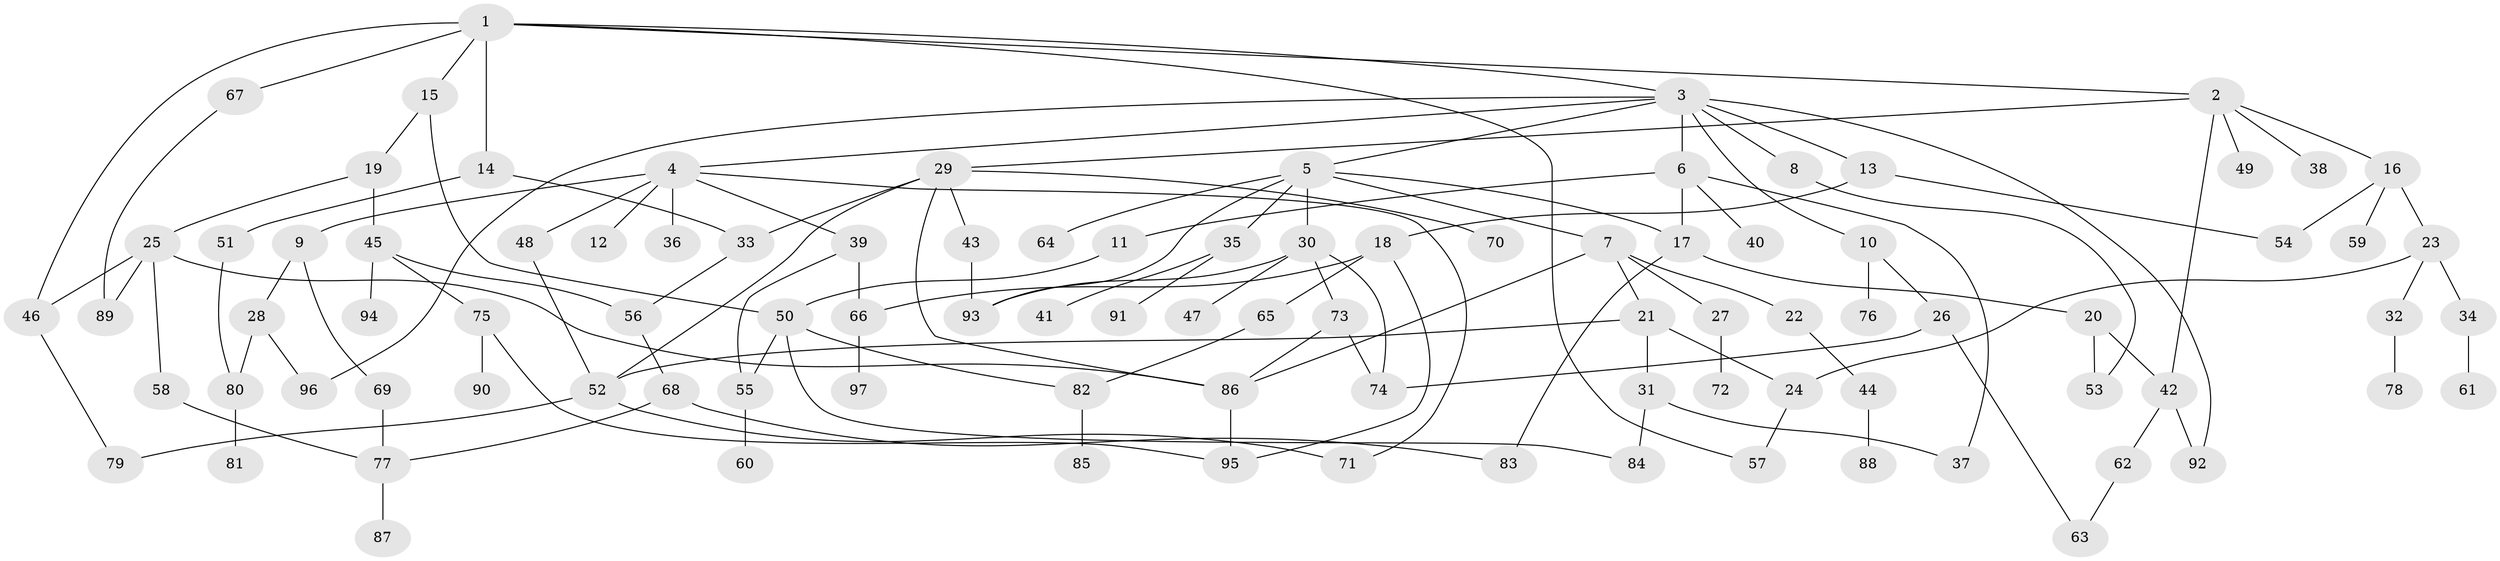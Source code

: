 // Generated by graph-tools (version 1.1) at 2025/43/03/09/25 04:43:00]
// undirected, 97 vertices, 132 edges
graph export_dot {
graph [start="1"]
  node [color=gray90,style=filled];
  1;
  2;
  3;
  4;
  5;
  6;
  7;
  8;
  9;
  10;
  11;
  12;
  13;
  14;
  15;
  16;
  17;
  18;
  19;
  20;
  21;
  22;
  23;
  24;
  25;
  26;
  27;
  28;
  29;
  30;
  31;
  32;
  33;
  34;
  35;
  36;
  37;
  38;
  39;
  40;
  41;
  42;
  43;
  44;
  45;
  46;
  47;
  48;
  49;
  50;
  51;
  52;
  53;
  54;
  55;
  56;
  57;
  58;
  59;
  60;
  61;
  62;
  63;
  64;
  65;
  66;
  67;
  68;
  69;
  70;
  71;
  72;
  73;
  74;
  75;
  76;
  77;
  78;
  79;
  80;
  81;
  82;
  83;
  84;
  85;
  86;
  87;
  88;
  89;
  90;
  91;
  92;
  93;
  94;
  95;
  96;
  97;
  1 -- 2;
  1 -- 3;
  1 -- 14;
  1 -- 15;
  1 -- 46;
  1 -- 57;
  1 -- 67;
  2 -- 16;
  2 -- 29;
  2 -- 38;
  2 -- 42;
  2 -- 49;
  3 -- 4;
  3 -- 5;
  3 -- 6;
  3 -- 8;
  3 -- 10;
  3 -- 13;
  3 -- 96;
  3 -- 92;
  4 -- 9;
  4 -- 12;
  4 -- 36;
  4 -- 39;
  4 -- 48;
  4 -- 71;
  5 -- 7;
  5 -- 17;
  5 -- 30;
  5 -- 35;
  5 -- 64;
  5 -- 93;
  6 -- 11;
  6 -- 40;
  6 -- 17;
  6 -- 37;
  7 -- 21;
  7 -- 22;
  7 -- 27;
  7 -- 86;
  8 -- 53;
  9 -- 28;
  9 -- 69;
  10 -- 26;
  10 -- 76;
  11 -- 50;
  13 -- 18;
  13 -- 54;
  14 -- 33;
  14 -- 51;
  15 -- 19;
  15 -- 50;
  16 -- 23;
  16 -- 54;
  16 -- 59;
  17 -- 20;
  17 -- 83;
  18 -- 65;
  18 -- 66;
  18 -- 95;
  19 -- 25;
  19 -- 45;
  20 -- 42;
  20 -- 53;
  21 -- 24;
  21 -- 31;
  21 -- 52;
  22 -- 44;
  23 -- 32;
  23 -- 34;
  23 -- 24;
  24 -- 57;
  25 -- 58;
  25 -- 89;
  25 -- 46;
  25 -- 86;
  26 -- 74;
  26 -- 63;
  27 -- 72;
  28 -- 96;
  28 -- 80;
  29 -- 43;
  29 -- 52;
  29 -- 70;
  29 -- 86;
  29 -- 33;
  30 -- 47;
  30 -- 73;
  30 -- 74;
  30 -- 93;
  31 -- 37;
  31 -- 84;
  32 -- 78;
  33 -- 56;
  34 -- 61;
  35 -- 41;
  35 -- 91;
  39 -- 66;
  39 -- 55;
  42 -- 62;
  42 -- 92;
  43 -- 93;
  44 -- 88;
  45 -- 56;
  45 -- 75;
  45 -- 94;
  46 -- 79;
  48 -- 52;
  50 -- 55;
  50 -- 82;
  50 -- 84;
  51 -- 80;
  52 -- 71;
  52 -- 79;
  55 -- 60;
  56 -- 68;
  58 -- 77;
  62 -- 63;
  65 -- 82;
  66 -- 97;
  67 -- 89;
  68 -- 83;
  68 -- 77;
  69 -- 77;
  73 -- 86;
  73 -- 74;
  75 -- 90;
  75 -- 95;
  77 -- 87;
  80 -- 81;
  82 -- 85;
  86 -- 95;
}
